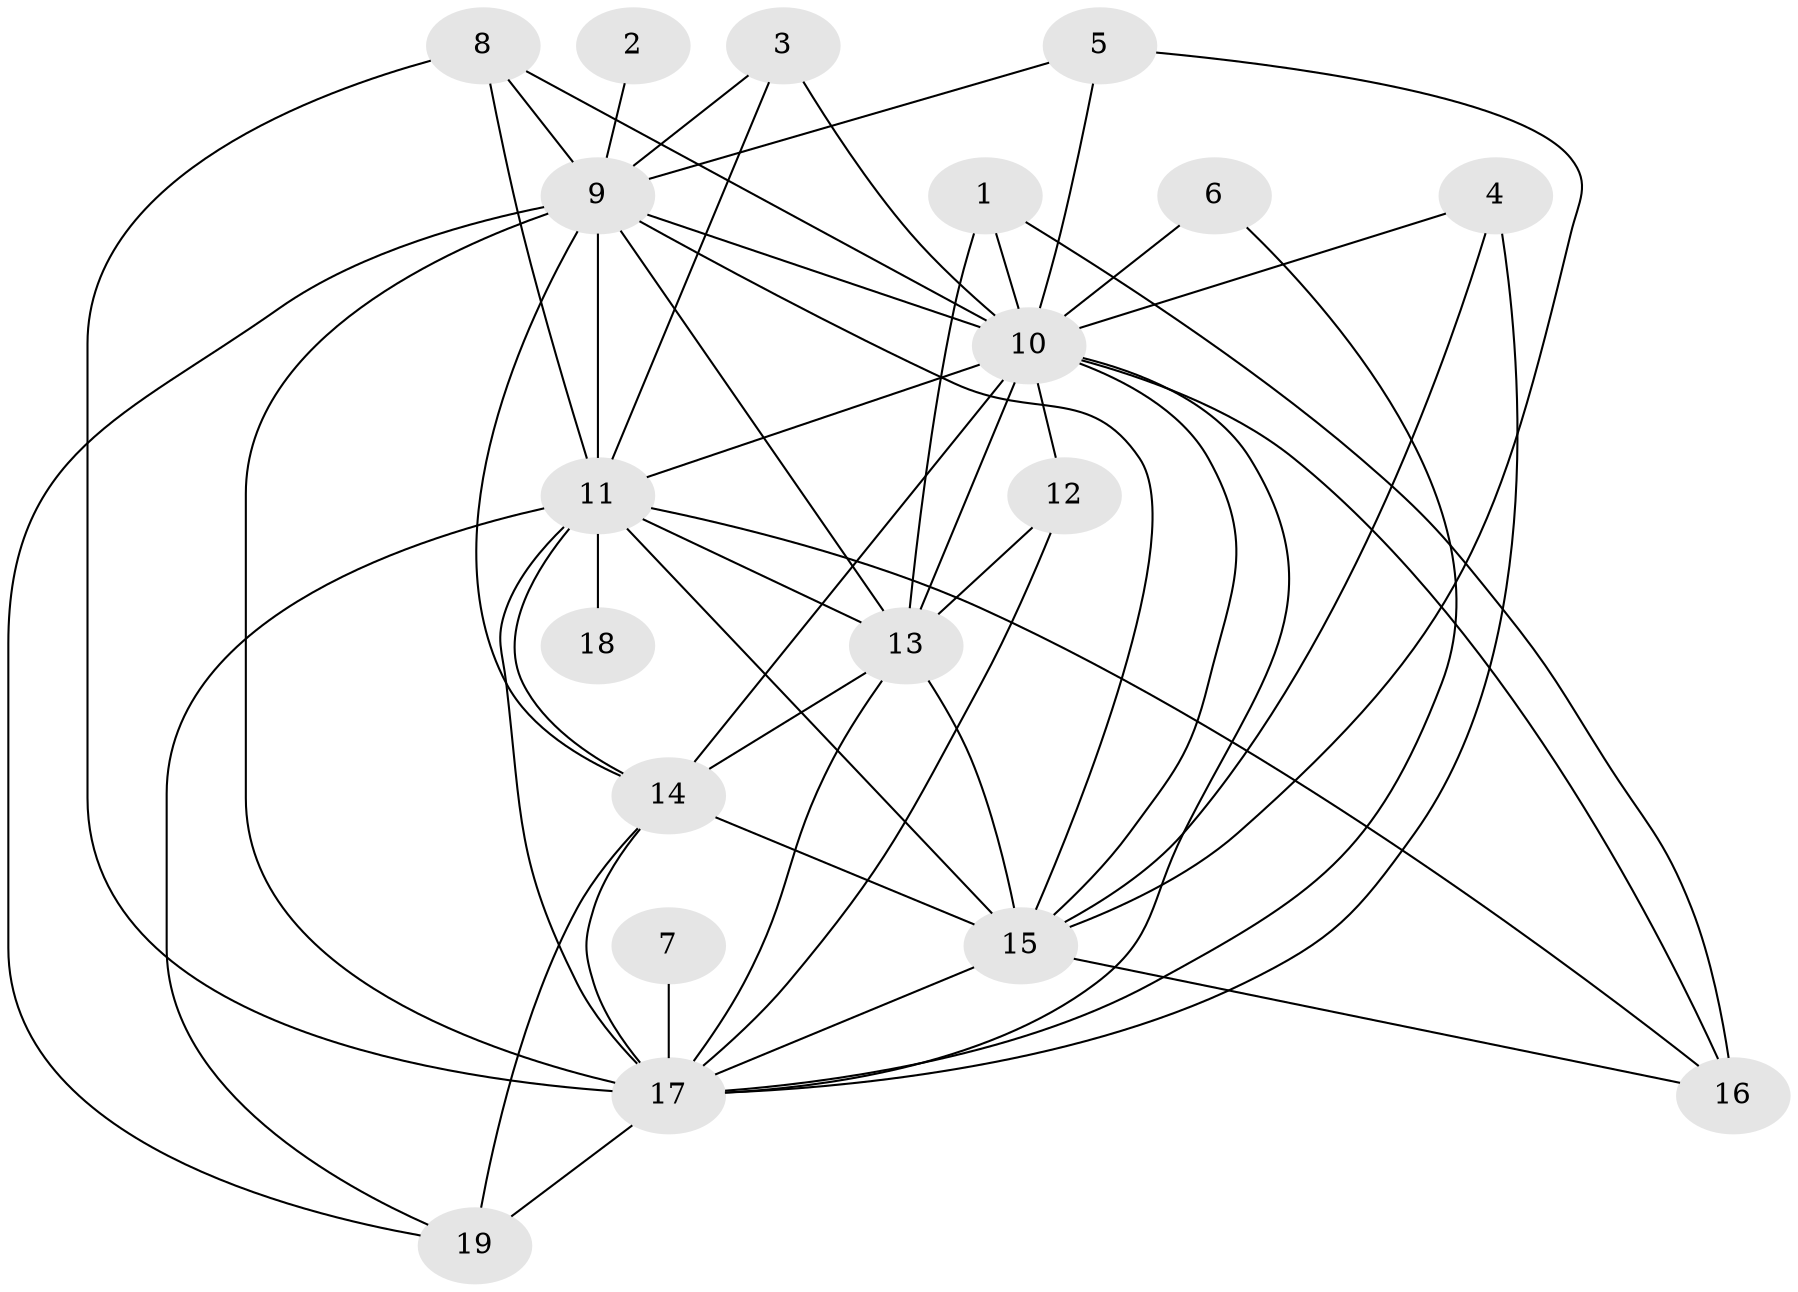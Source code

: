 // original degree distribution, {15: 0.01639344262295082, 18: 0.01639344262295082, 16: 0.01639344262295082, 19: 0.04918032786885246, 17: 0.01639344262295082, 12: 0.01639344262295082, 20: 0.01639344262295082, 14: 0.01639344262295082, 3: 0.21311475409836064, 2: 0.5409836065573771, 4: 0.08196721311475409}
// Generated by graph-tools (version 1.1) at 2025/36/03/04/25 23:36:23]
// undirected, 19 vertices, 52 edges
graph export_dot {
  node [color=gray90,style=filled];
  1;
  2;
  3;
  4;
  5;
  6;
  7;
  8;
  9;
  10;
  11;
  12;
  13;
  14;
  15;
  16;
  17;
  18;
  19;
  1 -- 10 [weight=1.0];
  1 -- 13 [weight=1.0];
  1 -- 16 [weight=1.0];
  2 -- 9 [weight=1.0];
  3 -- 9 [weight=1.0];
  3 -- 10 [weight=1.0];
  3 -- 11 [weight=1.0];
  4 -- 10 [weight=1.0];
  4 -- 15 [weight=1.0];
  4 -- 17 [weight=1.0];
  5 -- 9 [weight=2.0];
  5 -- 10 [weight=2.0];
  5 -- 15 [weight=1.0];
  6 -- 10 [weight=2.0];
  6 -- 17 [weight=1.0];
  7 -- 17 [weight=1.0];
  8 -- 9 [weight=1.0];
  8 -- 10 [weight=2.0];
  8 -- 11 [weight=1.0];
  8 -- 17 [weight=1.0];
  9 -- 10 [weight=2.0];
  9 -- 11 [weight=2.0];
  9 -- 13 [weight=3.0];
  9 -- 14 [weight=3.0];
  9 -- 15 [weight=2.0];
  9 -- 17 [weight=1.0];
  9 -- 19 [weight=1.0];
  10 -- 11 [weight=2.0];
  10 -- 12 [weight=1.0];
  10 -- 13 [weight=5.0];
  10 -- 14 [weight=4.0];
  10 -- 15 [weight=3.0];
  10 -- 16 [weight=3.0];
  10 -- 17 [weight=2.0];
  11 -- 13 [weight=4.0];
  11 -- 14 [weight=3.0];
  11 -- 15 [weight=1.0];
  11 -- 16 [weight=1.0];
  11 -- 17 [weight=2.0];
  11 -- 18 [weight=1.0];
  11 -- 19 [weight=1.0];
  12 -- 13 [weight=1.0];
  12 -- 17 [weight=1.0];
  13 -- 14 [weight=7.0];
  13 -- 15 [weight=5.0];
  13 -- 17 [weight=2.0];
  14 -- 15 [weight=3.0];
  14 -- 17 [weight=3.0];
  14 -- 19 [weight=2.0];
  15 -- 16 [weight=2.0];
  15 -- 17 [weight=1.0];
  17 -- 19 [weight=1.0];
}
